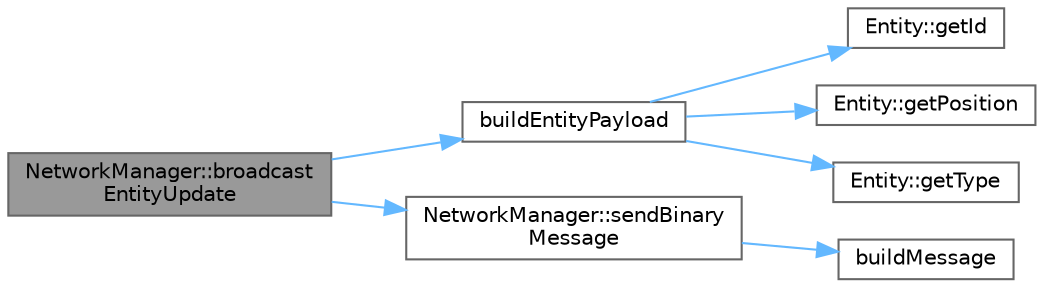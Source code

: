 digraph "NetworkManager::broadcastEntityUpdate"
{
 // LATEX_PDF_SIZE
  bgcolor="transparent";
  edge [fontname=Helvetica,fontsize=10,labelfontname=Helvetica,labelfontsize=10];
  node [fontname=Helvetica,fontsize=10,shape=box,height=0.2,width=0.4];
  rankdir="LR";
  Node1 [id="Node000001",label="NetworkManager::broadcast\lEntityUpdate",height=0.2,width=0.4,color="gray40", fillcolor="grey60", style="filled", fontcolor="black",tooltip="Broadcasts an update entity message to all clients."];
  Node1 -> Node2 [id="edge1_Node000001_Node000002",color="steelblue1",style="solid",tooltip=" "];
  Node2 [id="Node000002",label="buildEntityPayload",height=0.2,width=0.4,color="grey40", fillcolor="white", style="filled",URL="$NetworkManager_8cpp.html#a604ec93afc6aff97fa3cc5b7c232b784",tooltip="Builds the payload for an entity update/spawn message."];
  Node2 -> Node3 [id="edge2_Node000002_Node000003",color="steelblue1",style="solid",tooltip=" "];
  Node3 [id="Node000003",label="Entity::getId",height=0.2,width=0.4,color="grey40", fillcolor="white", style="filled",URL="$classEntity.html#a93c54f49ef525fb5461ef456593abcbb",tooltip="Gets the unique identifier of the entity."];
  Node2 -> Node4 [id="edge3_Node000002_Node000004",color="steelblue1",style="solid",tooltip=" "];
  Node4 [id="Node000004",label="Entity::getPosition",height=0.2,width=0.4,color="grey40", fillcolor="white", style="filled",URL="$classEntity.html#a47d465aee2ac4dc6e8a0c0843e324764",tooltip="Gets the current position of the entity."];
  Node2 -> Node5 [id="edge4_Node000002_Node000005",color="steelblue1",style="solid",tooltip=" "];
  Node5 [id="Node000005",label="Entity::getType",height=0.2,width=0.4,color="grey40", fillcolor="white", style="filled",URL="$classEntity.html#a71b3d5377689dc9ea99de6974481cc2b",tooltip="Gets the entity type."];
  Node1 -> Node6 [id="edge5_Node000001_Node000006",color="steelblue1",style="solid",tooltip=" "];
  Node6 [id="Node000006",label="NetworkManager::sendBinary\lMessage",height=0.2,width=0.4,color="grey40", fillcolor="white", style="filled",URL="$classNetworkManager.html#a99341469311e4530c2aa0385f17307b3",tooltip="Sends a binary message to a specific target."];
  Node6 -> Node7 [id="edge6_Node000006_Node000007",color="steelblue1",style="solid",tooltip=" "];
  Node7 [id="Node000007",label="buildMessage",height=0.2,width=0.4,color="grey40", fillcolor="white", style="filled",URL="$NetworkManager_8hpp.html#a29a7b4409c813acfea4a9cc13da92a7f",tooltip="Builds a message from a type and payload."];
}
